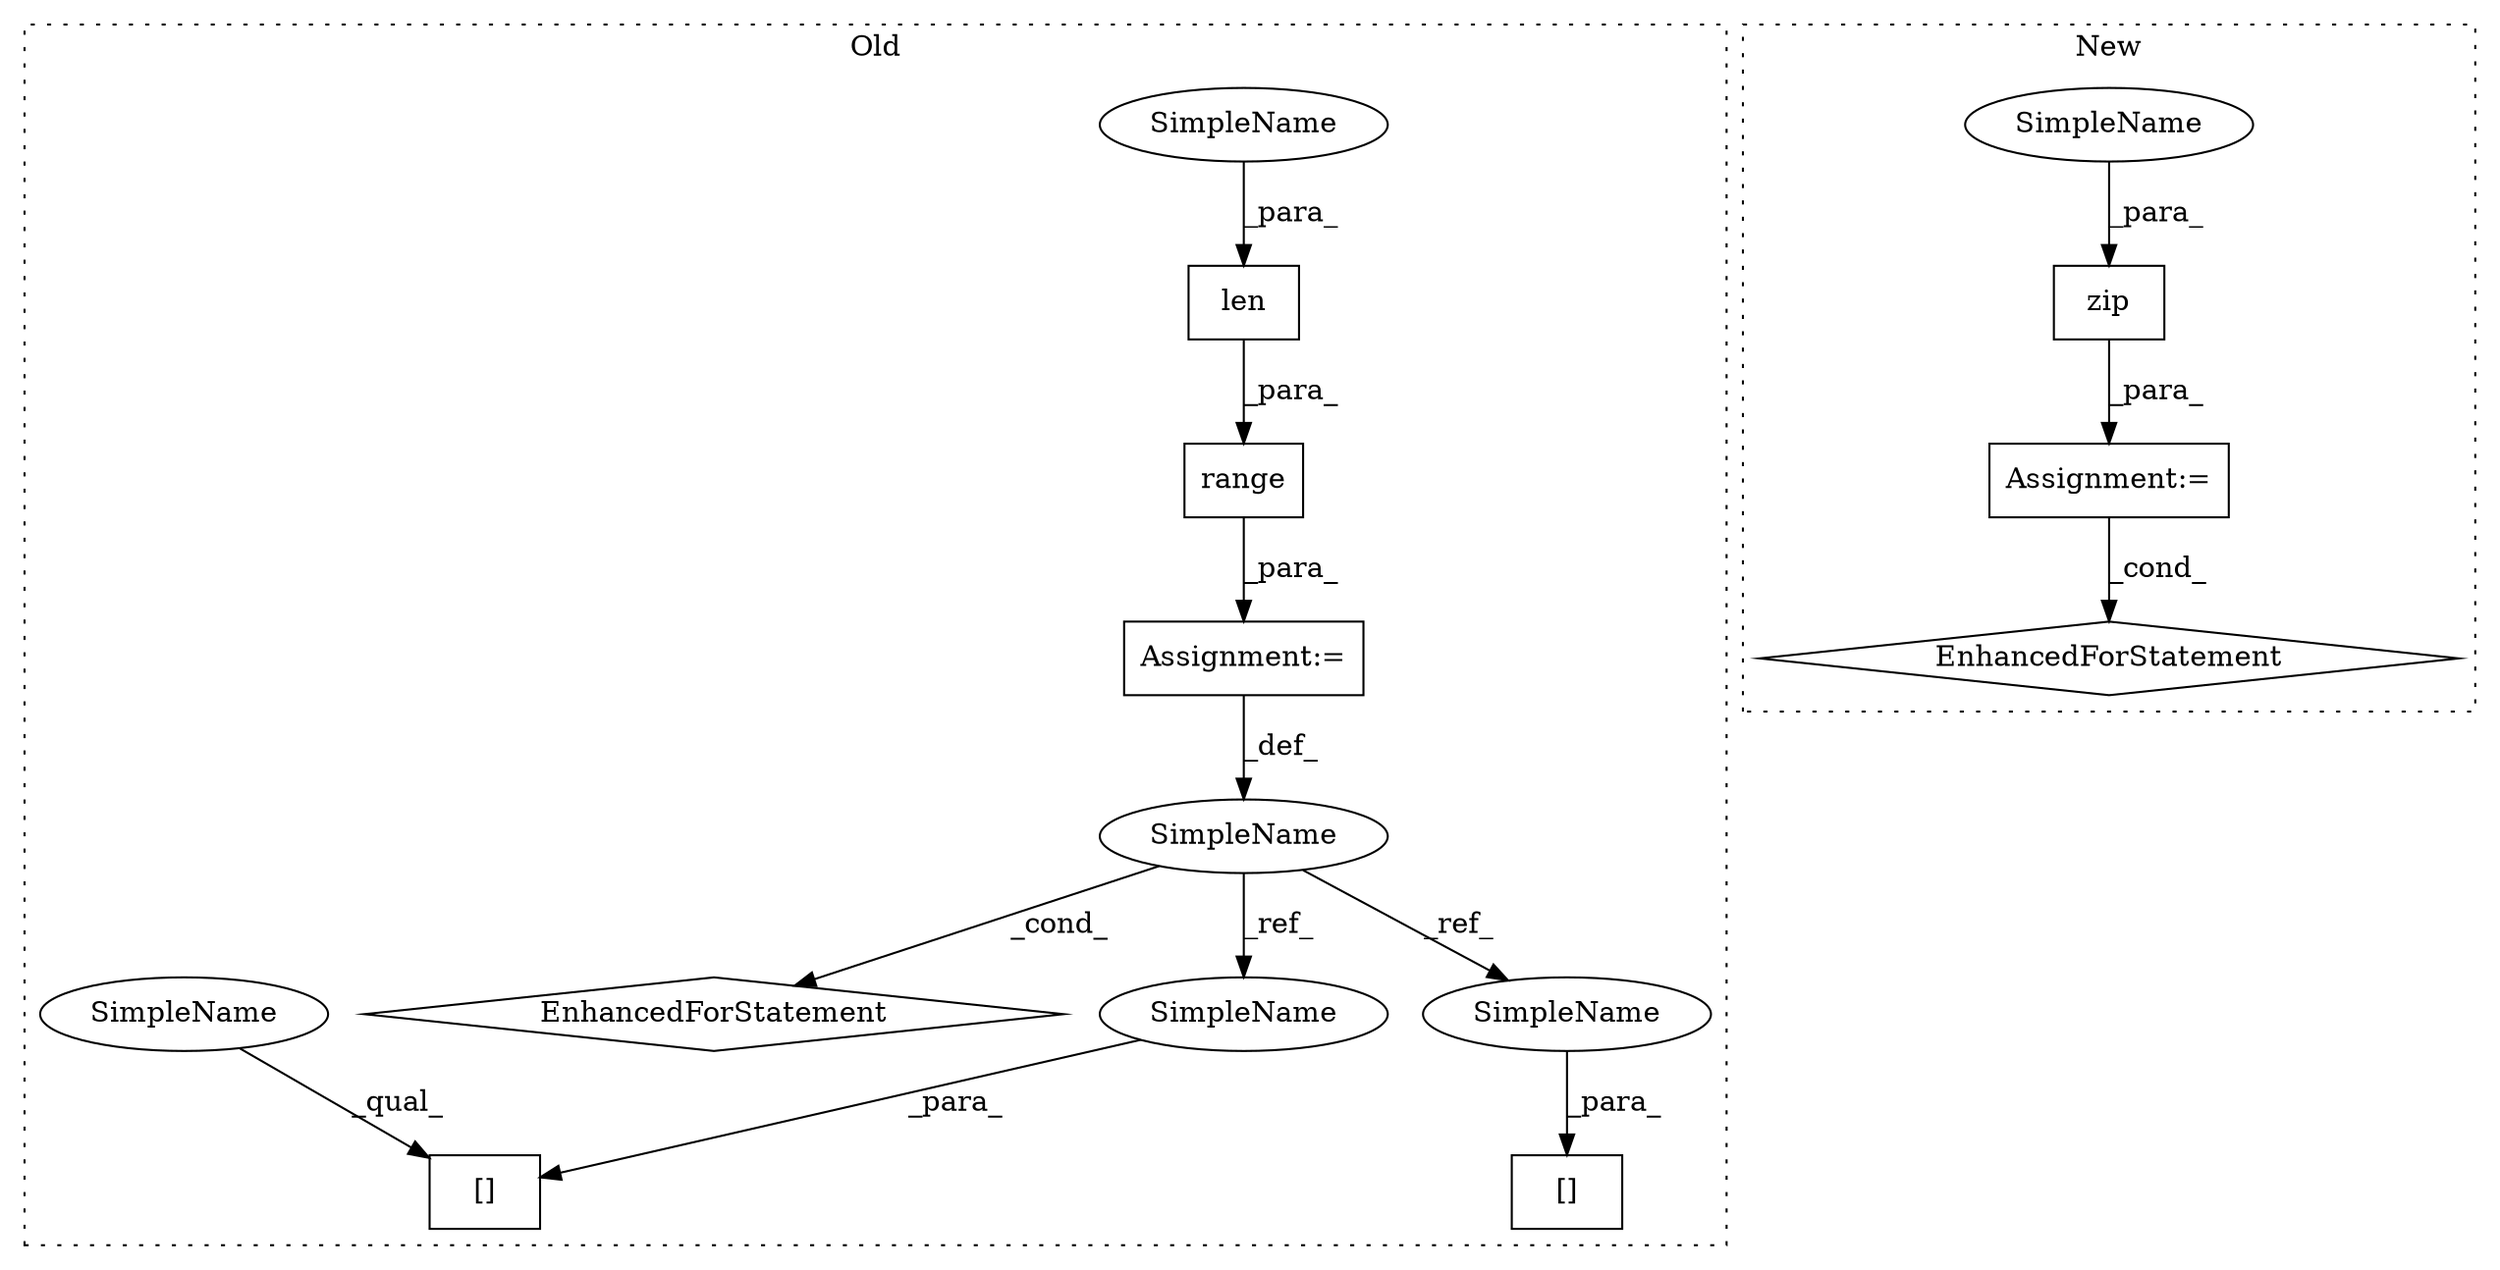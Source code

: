 digraph G {
subgraph cluster0 {
1 [label="len" a="32" s="1781,1791" l="4,1" shape="box"];
4 [label="Assignment:=" a="7" s="1712,1793" l="53,2" shape="box"];
5 [label="range" a="32" s="1775,1792" l="6,1" shape="box"];
6 [label="[]" a="2" s="1847,1862" l="12,1" shape="box"];
7 [label="EnhancedForStatement" a="70" s="1712,1793" l="53,2" shape="diamond"];
8 [label="SimpleName" a="42" s="1769" l="3" shape="ellipse"];
10 [label="[]" a="2" s="1835,1845" l="7,1" shape="box"];
11 [label="SimpleName" a="42" s="1785" l="6" shape="ellipse"];
12 [label="SimpleName" a="42" s="1835" l="6" shape="ellipse"];
14 [label="SimpleName" a="42" s="1842" l="3" shape="ellipse"];
15 [label="SimpleName" a="42" s="1859" l="3" shape="ellipse"];
label = "Old";
style="dotted";
}
subgraph cluster1 {
2 [label="zip" a="32" s="1815,1849" l="4,1" shape="box"];
3 [label="Assignment:=" a="7" s="1712,1850" l="86,2" shape="box"];
9 [label="EnhancedForStatement" a="70" s="1712,1850" l="86,2" shape="diamond"];
13 [label="SimpleName" a="42" s="1819" l="6" shape="ellipse"];
label = "New";
style="dotted";
}
1 -> 5 [label="_para_"];
2 -> 3 [label="_para_"];
3 -> 9 [label="_cond_"];
4 -> 8 [label="_def_"];
5 -> 4 [label="_para_"];
8 -> 14 [label="_ref_"];
8 -> 7 [label="_cond_"];
8 -> 15 [label="_ref_"];
11 -> 1 [label="_para_"];
12 -> 10 [label="_qual_"];
13 -> 2 [label="_para_"];
14 -> 10 [label="_para_"];
15 -> 6 [label="_para_"];
}
